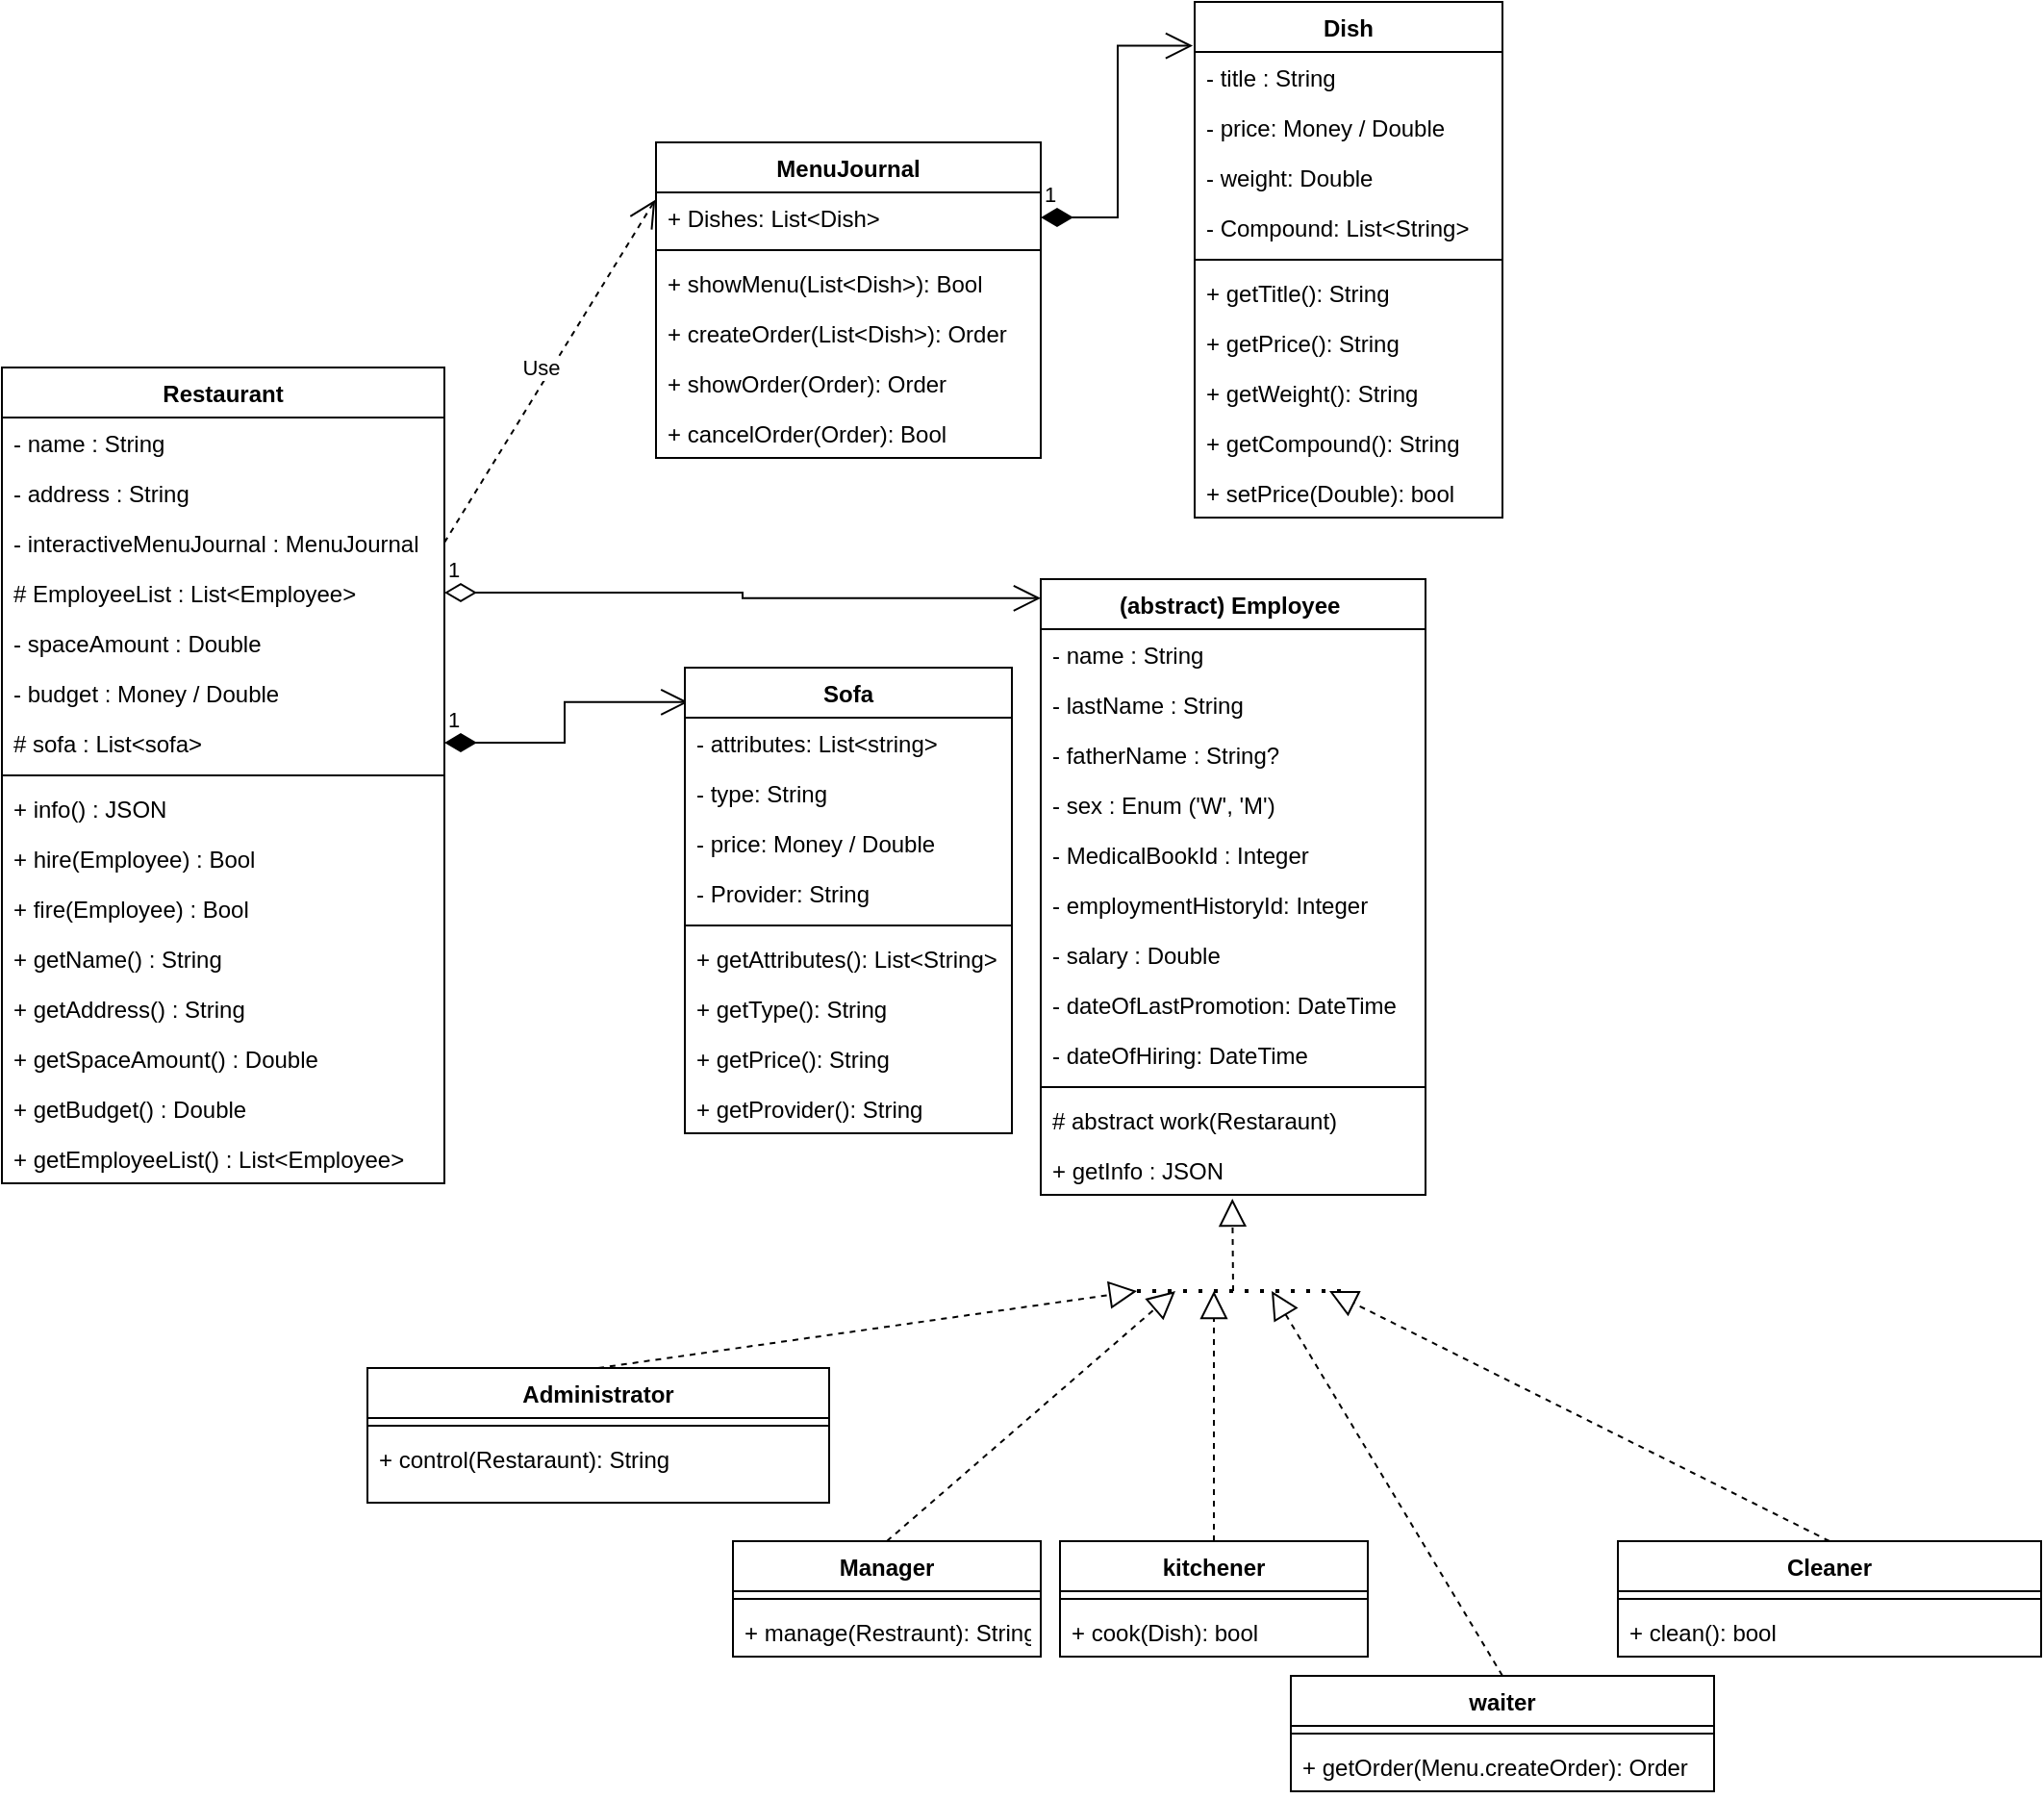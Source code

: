 <mxfile version="18.1.3" type="github">
  <diagram name="Page-1" id="6133507b-19e7-1e82-6fc7-422aa6c4b21f">
    <mxGraphModel dx="1811" dy="1670" grid="1" gridSize="10" guides="1" tooltips="1" connect="1" arrows="1" fold="1" page="1" pageScale="1" pageWidth="1100" pageHeight="850" background="none" math="0" shadow="0">
      <root>
        <mxCell id="0" />
        <mxCell id="1" parent="0" />
        <mxCell id="EWzgtHNIqCjKyDT8iKHj-1" value="Restaurant" style="swimlane;fontStyle=1;align=center;verticalAlign=top;childLayout=stackLayout;horizontal=1;startSize=26;horizontalStack=0;resizeParent=1;resizeParentMax=0;resizeLast=0;collapsible=1;marginBottom=0;" vertex="1" parent="1">
          <mxGeometry x="130" y="140" width="230" height="424" as="geometry" />
        </mxCell>
        <mxCell id="EWzgtHNIqCjKyDT8iKHj-2" value="- name : String" style="text;strokeColor=none;fillColor=none;align=left;verticalAlign=top;spacingLeft=4;spacingRight=4;overflow=hidden;rotatable=0;points=[[0,0.5],[1,0.5]];portConstraint=eastwest;" vertex="1" parent="EWzgtHNIqCjKyDT8iKHj-1">
          <mxGeometry y="26" width="230" height="26" as="geometry" />
        </mxCell>
        <mxCell id="EWzgtHNIqCjKyDT8iKHj-5" value="- address : String" style="text;strokeColor=none;fillColor=none;align=left;verticalAlign=top;spacingLeft=4;spacingRight=4;overflow=hidden;rotatable=0;points=[[0,0.5],[1,0.5]];portConstraint=eastwest;" vertex="1" parent="EWzgtHNIqCjKyDT8iKHj-1">
          <mxGeometry y="52" width="230" height="26" as="geometry" />
        </mxCell>
        <mxCell id="EWzgtHNIqCjKyDT8iKHj-6" value="- interactiveMenuJournal : MenuJournal" style="text;strokeColor=none;fillColor=none;align=left;verticalAlign=top;spacingLeft=4;spacingRight=4;overflow=hidden;rotatable=0;points=[[0,0.5],[1,0.5]];portConstraint=eastwest;" vertex="1" parent="EWzgtHNIqCjKyDT8iKHj-1">
          <mxGeometry y="78" width="230" height="26" as="geometry" />
        </mxCell>
        <mxCell id="EWzgtHNIqCjKyDT8iKHj-7" value="# EmployeeList : List&lt;Employee&gt;" style="text;strokeColor=none;fillColor=none;align=left;verticalAlign=top;spacingLeft=4;spacingRight=4;overflow=hidden;rotatable=0;points=[[0,0.5],[1,0.5]];portConstraint=eastwest;" vertex="1" parent="EWzgtHNIqCjKyDT8iKHj-1">
          <mxGeometry y="104" width="230" height="26" as="geometry" />
        </mxCell>
        <mxCell id="EWzgtHNIqCjKyDT8iKHj-8" value="- spaceAmount : Double" style="text;strokeColor=none;fillColor=none;align=left;verticalAlign=top;spacingLeft=4;spacingRight=4;overflow=hidden;rotatable=0;points=[[0,0.5],[1,0.5]];portConstraint=eastwest;" vertex="1" parent="EWzgtHNIqCjKyDT8iKHj-1">
          <mxGeometry y="130" width="230" height="26" as="geometry" />
        </mxCell>
        <mxCell id="EWzgtHNIqCjKyDT8iKHj-143" value="- budget : Money / Double" style="text;strokeColor=none;fillColor=none;align=left;verticalAlign=top;spacingLeft=4;spacingRight=4;overflow=hidden;rotatable=0;points=[[0,0.5],[1,0.5]];portConstraint=eastwest;" vertex="1" parent="EWzgtHNIqCjKyDT8iKHj-1">
          <mxGeometry y="156" width="230" height="26" as="geometry" />
        </mxCell>
        <mxCell id="EWzgtHNIqCjKyDT8iKHj-9" value="# sofa : List&lt;sofa&gt;" style="text;strokeColor=none;fillColor=none;align=left;verticalAlign=top;spacingLeft=4;spacingRight=4;overflow=hidden;rotatable=0;points=[[0,0.5],[1,0.5]];portConstraint=eastwest;" vertex="1" parent="EWzgtHNIqCjKyDT8iKHj-1">
          <mxGeometry y="182" width="230" height="26" as="geometry" />
        </mxCell>
        <mxCell id="EWzgtHNIqCjKyDT8iKHj-3" value="" style="line;strokeWidth=1;fillColor=none;align=left;verticalAlign=middle;spacingTop=-1;spacingLeft=3;spacingRight=3;rotatable=0;labelPosition=right;points=[];portConstraint=eastwest;" vertex="1" parent="EWzgtHNIqCjKyDT8iKHj-1">
          <mxGeometry y="208" width="230" height="8" as="geometry" />
        </mxCell>
        <mxCell id="EWzgtHNIqCjKyDT8iKHj-4" value="+ info() : JSON" style="text;strokeColor=none;fillColor=none;align=left;verticalAlign=top;spacingLeft=4;spacingRight=4;overflow=hidden;rotatable=0;points=[[0,0.5],[1,0.5]];portConstraint=eastwest;" vertex="1" parent="EWzgtHNIqCjKyDT8iKHj-1">
          <mxGeometry y="216" width="230" height="26" as="geometry" />
        </mxCell>
        <mxCell id="EWzgtHNIqCjKyDT8iKHj-10" value="+ hire(Employee) : Bool" style="text;strokeColor=none;fillColor=none;align=left;verticalAlign=top;spacingLeft=4;spacingRight=4;overflow=hidden;rotatable=0;points=[[0,0.5],[1,0.5]];portConstraint=eastwest;" vertex="1" parent="EWzgtHNIqCjKyDT8iKHj-1">
          <mxGeometry y="242" width="230" height="26" as="geometry" />
        </mxCell>
        <mxCell id="EWzgtHNIqCjKyDT8iKHj-11" value="+ fire(Employee) : Bool" style="text;strokeColor=none;fillColor=none;align=left;verticalAlign=top;spacingLeft=4;spacingRight=4;overflow=hidden;rotatable=0;points=[[0,0.5],[1,0.5]];portConstraint=eastwest;" vertex="1" parent="EWzgtHNIqCjKyDT8iKHj-1">
          <mxGeometry y="268" width="230" height="26" as="geometry" />
        </mxCell>
        <mxCell id="EWzgtHNIqCjKyDT8iKHj-41" value="+ getName() : String" style="text;strokeColor=none;fillColor=none;align=left;verticalAlign=top;spacingLeft=4;spacingRight=4;overflow=hidden;rotatable=0;points=[[0,0.5],[1,0.5]];portConstraint=eastwest;" vertex="1" parent="EWzgtHNIqCjKyDT8iKHj-1">
          <mxGeometry y="294" width="230" height="26" as="geometry" />
        </mxCell>
        <mxCell id="EWzgtHNIqCjKyDT8iKHj-42" value="+ getAddress() : String" style="text;strokeColor=none;fillColor=none;align=left;verticalAlign=top;spacingLeft=4;spacingRight=4;overflow=hidden;rotatable=0;points=[[0,0.5],[1,0.5]];portConstraint=eastwest;" vertex="1" parent="EWzgtHNIqCjKyDT8iKHj-1">
          <mxGeometry y="320" width="230" height="26" as="geometry" />
        </mxCell>
        <mxCell id="EWzgtHNIqCjKyDT8iKHj-43" value="+ getSpaceAmount() : Double" style="text;strokeColor=none;fillColor=none;align=left;verticalAlign=top;spacingLeft=4;spacingRight=4;overflow=hidden;rotatable=0;points=[[0,0.5],[1,0.5]];portConstraint=eastwest;" vertex="1" parent="EWzgtHNIqCjKyDT8iKHj-1">
          <mxGeometry y="346" width="230" height="26" as="geometry" />
        </mxCell>
        <mxCell id="EWzgtHNIqCjKyDT8iKHj-144" value="+ getBudget() : Double" style="text;strokeColor=none;fillColor=none;align=left;verticalAlign=top;spacingLeft=4;spacingRight=4;overflow=hidden;rotatable=0;points=[[0,0.5],[1,0.5]];portConstraint=eastwest;" vertex="1" parent="EWzgtHNIqCjKyDT8iKHj-1">
          <mxGeometry y="372" width="230" height="26" as="geometry" />
        </mxCell>
        <mxCell id="EWzgtHNIqCjKyDT8iKHj-145" value="+ getEmployeeList() : List&lt;Employee&gt;" style="text;strokeColor=none;fillColor=none;align=left;verticalAlign=top;spacingLeft=4;spacingRight=4;overflow=hidden;rotatable=0;points=[[0,0.5],[1,0.5]];portConstraint=eastwest;" vertex="1" parent="EWzgtHNIqCjKyDT8iKHj-1">
          <mxGeometry y="398" width="230" height="26" as="geometry" />
        </mxCell>
        <mxCell id="EWzgtHNIqCjKyDT8iKHj-14" value="1" style="endArrow=open;html=1;endSize=12;startArrow=diamondThin;startSize=14;startFill=1;edgeStyle=orthogonalEdgeStyle;align=left;verticalAlign=bottom;rounded=0;exitX=1;exitY=0.5;exitDx=0;exitDy=0;entryX=0.01;entryY=0.074;entryDx=0;entryDy=0;entryPerimeter=0;" edge="1" parent="1" source="EWzgtHNIqCjKyDT8iKHj-9" target="EWzgtHNIqCjKyDT8iKHj-62">
          <mxGeometry x="-1" y="3" relative="1" as="geometry">
            <mxPoint x="470" y="340" as="sourcePoint" />
            <mxPoint x="489.72" y="345.86" as="targetPoint" />
          </mxGeometry>
        </mxCell>
        <mxCell id="EWzgtHNIqCjKyDT8iKHj-21" value="Use" style="endArrow=open;endSize=12;dashed=1;html=1;rounded=0;exitX=1;exitY=0.5;exitDx=0;exitDy=0;entryX=-0.002;entryY=0.182;entryDx=0;entryDy=0;entryPerimeter=0;" edge="1" parent="1" source="EWzgtHNIqCjKyDT8iKHj-6" target="EWzgtHNIqCjKyDT8iKHj-22">
          <mxGeometry x="-0.008" y="5" width="160" relative="1" as="geometry">
            <mxPoint x="470" y="340" as="sourcePoint" />
            <mxPoint x="610" y="170" as="targetPoint" />
            <mxPoint as="offset" />
          </mxGeometry>
        </mxCell>
        <mxCell id="EWzgtHNIqCjKyDT8iKHj-22" value="MenuJournal" style="swimlane;fontStyle=1;align=center;verticalAlign=top;childLayout=stackLayout;horizontal=1;startSize=26;horizontalStack=0;resizeParent=1;resizeParentMax=0;resizeLast=0;collapsible=1;marginBottom=0;" vertex="1" parent="1">
          <mxGeometry x="470" y="23" width="200" height="164" as="geometry" />
        </mxCell>
        <mxCell id="EWzgtHNIqCjKyDT8iKHj-23" value="+ Dishes: List&lt;Dish&gt;" style="text;strokeColor=none;fillColor=none;align=left;verticalAlign=top;spacingLeft=4;spacingRight=4;overflow=hidden;rotatable=0;points=[[0,0.5],[1,0.5]];portConstraint=eastwest;" vertex="1" parent="EWzgtHNIqCjKyDT8iKHj-22">
          <mxGeometry y="26" width="200" height="26" as="geometry" />
        </mxCell>
        <mxCell id="EWzgtHNIqCjKyDT8iKHj-24" value="" style="line;strokeWidth=1;fillColor=none;align=left;verticalAlign=middle;spacingTop=-1;spacingLeft=3;spacingRight=3;rotatable=0;labelPosition=right;points=[];portConstraint=eastwest;" vertex="1" parent="EWzgtHNIqCjKyDT8iKHj-22">
          <mxGeometry y="52" width="200" height="8" as="geometry" />
        </mxCell>
        <mxCell id="EWzgtHNIqCjKyDT8iKHj-25" value="+ showMenu(List&lt;Dish&gt;): Bool" style="text;strokeColor=none;fillColor=none;align=left;verticalAlign=top;spacingLeft=4;spacingRight=4;overflow=hidden;rotatable=0;points=[[0,0.5],[1,0.5]];portConstraint=eastwest;" vertex="1" parent="EWzgtHNIqCjKyDT8iKHj-22">
          <mxGeometry y="60" width="200" height="26" as="geometry" />
        </mxCell>
        <mxCell id="EWzgtHNIqCjKyDT8iKHj-33" value="+ createOrder(List&lt;Dish&gt;): Order" style="text;strokeColor=none;fillColor=none;align=left;verticalAlign=top;spacingLeft=4;spacingRight=4;overflow=hidden;rotatable=0;points=[[0,0.5],[1,0.5]];portConstraint=eastwest;" vertex="1" parent="EWzgtHNIqCjKyDT8iKHj-22">
          <mxGeometry y="86" width="200" height="26" as="geometry" />
        </mxCell>
        <mxCell id="EWzgtHNIqCjKyDT8iKHj-34" value="+ showOrder(Order): Order" style="text;strokeColor=none;fillColor=none;align=left;verticalAlign=top;spacingLeft=4;spacingRight=4;overflow=hidden;rotatable=0;points=[[0,0.5],[1,0.5]];portConstraint=eastwest;" vertex="1" parent="EWzgtHNIqCjKyDT8iKHj-22">
          <mxGeometry y="112" width="200" height="26" as="geometry" />
        </mxCell>
        <mxCell id="EWzgtHNIqCjKyDT8iKHj-35" value="+ cancelOrder(Order): Bool" style="text;strokeColor=none;fillColor=none;align=left;verticalAlign=top;spacingLeft=4;spacingRight=4;overflow=hidden;rotatable=0;points=[[0,0.5],[1,0.5]];portConstraint=eastwest;" vertex="1" parent="EWzgtHNIqCjKyDT8iKHj-22">
          <mxGeometry y="138" width="200" height="26" as="geometry" />
        </mxCell>
        <mxCell id="EWzgtHNIqCjKyDT8iKHj-31" value="1" style="endArrow=open;html=1;endSize=12;startArrow=diamondThin;startSize=14;startFill=1;edgeStyle=orthogonalEdgeStyle;align=left;verticalAlign=bottom;rounded=0;exitX=1;exitY=0.5;exitDx=0;exitDy=0;entryX=-0.006;entryY=0.085;entryDx=0;entryDy=0;entryPerimeter=0;" edge="1" parent="1" source="EWzgtHNIqCjKyDT8iKHj-23" target="EWzgtHNIqCjKyDT8iKHj-47">
          <mxGeometry x="-1" y="3" relative="1" as="geometry">
            <mxPoint x="470" y="340" as="sourcePoint" />
            <mxPoint x="797.62" y="64.024" as="targetPoint" />
          </mxGeometry>
        </mxCell>
        <mxCell id="EWzgtHNIqCjKyDT8iKHj-47" value="Dish" style="swimlane;fontStyle=1;align=center;verticalAlign=top;childLayout=stackLayout;horizontal=1;startSize=26;horizontalStack=0;resizeParent=1;resizeParentMax=0;resizeLast=0;collapsible=1;marginBottom=0;" vertex="1" parent="1">
          <mxGeometry x="750" y="-50" width="160" height="268" as="geometry" />
        </mxCell>
        <mxCell id="EWzgtHNIqCjKyDT8iKHj-48" value="- title : String" style="text;strokeColor=none;fillColor=none;align=left;verticalAlign=top;spacingLeft=4;spacingRight=4;overflow=hidden;rotatable=0;points=[[0,0.5],[1,0.5]];portConstraint=eastwest;" vertex="1" parent="EWzgtHNIqCjKyDT8iKHj-47">
          <mxGeometry y="26" width="160" height="26" as="geometry" />
        </mxCell>
        <mxCell id="EWzgtHNIqCjKyDT8iKHj-51" value="- price: Money / Double" style="text;strokeColor=none;fillColor=none;align=left;verticalAlign=top;spacingLeft=4;spacingRight=4;overflow=hidden;rotatable=0;points=[[0,0.5],[1,0.5]];portConstraint=eastwest;" vertex="1" parent="EWzgtHNIqCjKyDT8iKHj-47">
          <mxGeometry y="52" width="160" height="26" as="geometry" />
        </mxCell>
        <mxCell id="EWzgtHNIqCjKyDT8iKHj-52" value="- weight: Double" style="text;strokeColor=none;fillColor=none;align=left;verticalAlign=top;spacingLeft=4;spacingRight=4;overflow=hidden;rotatable=0;points=[[0,0.5],[1,0.5]];portConstraint=eastwest;" vertex="1" parent="EWzgtHNIqCjKyDT8iKHj-47">
          <mxGeometry y="78" width="160" height="26" as="geometry" />
        </mxCell>
        <mxCell id="EWzgtHNIqCjKyDT8iKHj-53" value="- Compound: List&lt;String&gt;" style="text;strokeColor=none;fillColor=none;align=left;verticalAlign=top;spacingLeft=4;spacingRight=4;overflow=hidden;rotatable=0;points=[[0,0.5],[1,0.5]];portConstraint=eastwest;" vertex="1" parent="EWzgtHNIqCjKyDT8iKHj-47">
          <mxGeometry y="104" width="160" height="26" as="geometry" />
        </mxCell>
        <mxCell id="EWzgtHNIqCjKyDT8iKHj-49" value="" style="line;strokeWidth=1;fillColor=none;align=left;verticalAlign=middle;spacingTop=-1;spacingLeft=3;spacingRight=3;rotatable=0;labelPosition=right;points=[];portConstraint=eastwest;" vertex="1" parent="EWzgtHNIqCjKyDT8iKHj-47">
          <mxGeometry y="130" width="160" height="8" as="geometry" />
        </mxCell>
        <mxCell id="EWzgtHNIqCjKyDT8iKHj-50" value="+ getTitle(): String" style="text;strokeColor=none;fillColor=none;align=left;verticalAlign=top;spacingLeft=4;spacingRight=4;overflow=hidden;rotatable=0;points=[[0,0.5],[1,0.5]];portConstraint=eastwest;" vertex="1" parent="EWzgtHNIqCjKyDT8iKHj-47">
          <mxGeometry y="138" width="160" height="26" as="geometry" />
        </mxCell>
        <mxCell id="EWzgtHNIqCjKyDT8iKHj-54" value="+ getPrice(): String" style="text;strokeColor=none;fillColor=none;align=left;verticalAlign=top;spacingLeft=4;spacingRight=4;overflow=hidden;rotatable=0;points=[[0,0.5],[1,0.5]];portConstraint=eastwest;" vertex="1" parent="EWzgtHNIqCjKyDT8iKHj-47">
          <mxGeometry y="164" width="160" height="26" as="geometry" />
        </mxCell>
        <mxCell id="EWzgtHNIqCjKyDT8iKHj-56" value="+ getWeight(): String" style="text;strokeColor=none;fillColor=none;align=left;verticalAlign=top;spacingLeft=4;spacingRight=4;overflow=hidden;rotatable=0;points=[[0,0.5],[1,0.5]];portConstraint=eastwest;" vertex="1" parent="EWzgtHNIqCjKyDT8iKHj-47">
          <mxGeometry y="190" width="160" height="26" as="geometry" />
        </mxCell>
        <mxCell id="EWzgtHNIqCjKyDT8iKHj-57" value="+ getCompound(): String" style="text;strokeColor=none;fillColor=none;align=left;verticalAlign=top;spacingLeft=4;spacingRight=4;overflow=hidden;rotatable=0;points=[[0,0.5],[1,0.5]];portConstraint=eastwest;" vertex="1" parent="EWzgtHNIqCjKyDT8iKHj-47">
          <mxGeometry y="216" width="160" height="26" as="geometry" />
        </mxCell>
        <mxCell id="EWzgtHNIqCjKyDT8iKHj-55" value="+ setPrice(Double): bool" style="text;strokeColor=none;fillColor=none;align=left;verticalAlign=top;spacingLeft=4;spacingRight=4;overflow=hidden;rotatable=0;points=[[0,0.5],[1,0.5]];portConstraint=eastwest;" vertex="1" parent="EWzgtHNIqCjKyDT8iKHj-47">
          <mxGeometry y="242" width="160" height="26" as="geometry" />
        </mxCell>
        <mxCell id="EWzgtHNIqCjKyDT8iKHj-62" value="Sofa" style="swimlane;fontStyle=1;align=center;verticalAlign=top;childLayout=stackLayout;horizontal=1;startSize=26;horizontalStack=0;resizeParent=1;resizeParentMax=0;resizeLast=0;collapsible=1;marginBottom=0;" vertex="1" parent="1">
          <mxGeometry x="485" y="296" width="170" height="242" as="geometry" />
        </mxCell>
        <mxCell id="EWzgtHNIqCjKyDT8iKHj-63" value="- attributes: List&lt;string&gt;" style="text;strokeColor=none;fillColor=none;align=left;verticalAlign=top;spacingLeft=4;spacingRight=4;overflow=hidden;rotatable=0;points=[[0,0.5],[1,0.5]];portConstraint=eastwest;" vertex="1" parent="EWzgtHNIqCjKyDT8iKHj-62">
          <mxGeometry y="26" width="170" height="26" as="geometry" />
        </mxCell>
        <mxCell id="EWzgtHNIqCjKyDT8iKHj-71" value="- type: String" style="text;strokeColor=none;fillColor=none;align=left;verticalAlign=top;spacingLeft=4;spacingRight=4;overflow=hidden;rotatable=0;points=[[0,0.5],[1,0.5]];portConstraint=eastwest;" vertex="1" parent="EWzgtHNIqCjKyDT8iKHj-62">
          <mxGeometry y="52" width="170" height="26" as="geometry" />
        </mxCell>
        <mxCell id="EWzgtHNIqCjKyDT8iKHj-72" value="- price: Money / Double" style="text;strokeColor=none;fillColor=none;align=left;verticalAlign=top;spacingLeft=4;spacingRight=4;overflow=hidden;rotatable=0;points=[[0,0.5],[1,0.5]];portConstraint=eastwest;" vertex="1" parent="EWzgtHNIqCjKyDT8iKHj-62">
          <mxGeometry y="78" width="170" height="26" as="geometry" />
        </mxCell>
        <mxCell id="EWzgtHNIqCjKyDT8iKHj-73" value="- Provider: String" style="text;strokeColor=none;fillColor=none;align=left;verticalAlign=top;spacingLeft=4;spacingRight=4;overflow=hidden;rotatable=0;points=[[0,0.5],[1,0.5]];portConstraint=eastwest;" vertex="1" parent="EWzgtHNIqCjKyDT8iKHj-62">
          <mxGeometry y="104" width="170" height="26" as="geometry" />
        </mxCell>
        <mxCell id="EWzgtHNIqCjKyDT8iKHj-64" value="" style="line;strokeWidth=1;fillColor=none;align=left;verticalAlign=middle;spacingTop=-1;spacingLeft=3;spacingRight=3;rotatable=0;labelPosition=right;points=[];portConstraint=eastwest;" vertex="1" parent="EWzgtHNIqCjKyDT8iKHj-62">
          <mxGeometry y="130" width="170" height="8" as="geometry" />
        </mxCell>
        <mxCell id="EWzgtHNIqCjKyDT8iKHj-65" value="+ getAttributes(): List&lt;String&gt;" style="text;strokeColor=none;fillColor=none;align=left;verticalAlign=top;spacingLeft=4;spacingRight=4;overflow=hidden;rotatable=0;points=[[0,0.5],[1,0.5]];portConstraint=eastwest;" vertex="1" parent="EWzgtHNIqCjKyDT8iKHj-62">
          <mxGeometry y="138" width="170" height="26" as="geometry" />
        </mxCell>
        <mxCell id="EWzgtHNIqCjKyDT8iKHj-70" value="+ getType(): String" style="text;strokeColor=none;fillColor=none;align=left;verticalAlign=top;spacingLeft=4;spacingRight=4;overflow=hidden;rotatable=0;points=[[0,0.5],[1,0.5]];portConstraint=eastwest;" vertex="1" parent="EWzgtHNIqCjKyDT8iKHj-62">
          <mxGeometry y="164" width="170" height="26" as="geometry" />
        </mxCell>
        <mxCell id="EWzgtHNIqCjKyDT8iKHj-74" value="+ getPrice(): String" style="text;strokeColor=none;fillColor=none;align=left;verticalAlign=top;spacingLeft=4;spacingRight=4;overflow=hidden;rotatable=0;points=[[0,0.5],[1,0.5]];portConstraint=eastwest;" vertex="1" parent="EWzgtHNIqCjKyDT8iKHj-62">
          <mxGeometry y="190" width="170" height="26" as="geometry" />
        </mxCell>
        <mxCell id="EWzgtHNIqCjKyDT8iKHj-75" value="+ getProvider(): String" style="text;strokeColor=none;fillColor=none;align=left;verticalAlign=top;spacingLeft=4;spacingRight=4;overflow=hidden;rotatable=0;points=[[0,0.5],[1,0.5]];portConstraint=eastwest;" vertex="1" parent="EWzgtHNIqCjKyDT8iKHj-62">
          <mxGeometry y="216" width="170" height="26" as="geometry" />
        </mxCell>
        <mxCell id="EWzgtHNIqCjKyDT8iKHj-101" value="(abstract) Employee " style="swimlane;fontStyle=1;align=center;verticalAlign=top;childLayout=stackLayout;horizontal=1;startSize=26;horizontalStack=0;resizeParent=1;resizeParentMax=0;resizeLast=0;collapsible=1;marginBottom=0;" vertex="1" parent="1">
          <mxGeometry x="670" y="250" width="200" height="320" as="geometry" />
        </mxCell>
        <mxCell id="EWzgtHNIqCjKyDT8iKHj-102" value="- name : String" style="text;strokeColor=none;fillColor=none;align=left;verticalAlign=top;spacingLeft=4;spacingRight=4;overflow=hidden;rotatable=0;points=[[0,0.5],[1,0.5]];portConstraint=eastwest;" vertex="1" parent="EWzgtHNIqCjKyDT8iKHj-101">
          <mxGeometry y="26" width="200" height="26" as="geometry" />
        </mxCell>
        <mxCell id="EWzgtHNIqCjKyDT8iKHj-105" value="- lastName : String" style="text;strokeColor=none;fillColor=none;align=left;verticalAlign=top;spacingLeft=4;spacingRight=4;overflow=hidden;rotatable=0;points=[[0,0.5],[1,0.5]];portConstraint=eastwest;" vertex="1" parent="EWzgtHNIqCjKyDT8iKHj-101">
          <mxGeometry y="52" width="200" height="26" as="geometry" />
        </mxCell>
        <mxCell id="EWzgtHNIqCjKyDT8iKHj-106" value="- fatherName : String?" style="text;strokeColor=none;fillColor=none;align=left;verticalAlign=top;spacingLeft=4;spacingRight=4;overflow=hidden;rotatable=0;points=[[0,0.5],[1,0.5]];portConstraint=eastwest;" vertex="1" parent="EWzgtHNIqCjKyDT8iKHj-101">
          <mxGeometry y="78" width="200" height="26" as="geometry" />
        </mxCell>
        <mxCell id="EWzgtHNIqCjKyDT8iKHj-110" value="- sex : Enum (&#39;W&#39;, &#39;M&#39;)" style="text;strokeColor=none;fillColor=none;align=left;verticalAlign=top;spacingLeft=4;spacingRight=4;overflow=hidden;rotatable=0;points=[[0,0.5],[1,0.5]];portConstraint=eastwest;" vertex="1" parent="EWzgtHNIqCjKyDT8iKHj-101">
          <mxGeometry y="104" width="200" height="26" as="geometry" />
        </mxCell>
        <mxCell id="EWzgtHNIqCjKyDT8iKHj-107" value="- MedicalBookId : Integer" style="text;strokeColor=none;fillColor=none;align=left;verticalAlign=top;spacingLeft=4;spacingRight=4;overflow=hidden;rotatable=0;points=[[0,0.5],[1,0.5]];portConstraint=eastwest;" vertex="1" parent="EWzgtHNIqCjKyDT8iKHj-101">
          <mxGeometry y="130" width="200" height="26" as="geometry" />
        </mxCell>
        <mxCell id="EWzgtHNIqCjKyDT8iKHj-108" value="- employmentHistoryId: Integer" style="text;strokeColor=none;fillColor=none;align=left;verticalAlign=top;spacingLeft=4;spacingRight=4;overflow=hidden;rotatable=0;points=[[0,0.5],[1,0.5]];portConstraint=eastwest;" vertex="1" parent="EWzgtHNIqCjKyDT8iKHj-101">
          <mxGeometry y="156" width="200" height="26" as="geometry" />
        </mxCell>
        <mxCell id="EWzgtHNIqCjKyDT8iKHj-109" value="- salary : Double" style="text;strokeColor=none;fillColor=none;align=left;verticalAlign=top;spacingLeft=4;spacingRight=4;overflow=hidden;rotatable=0;points=[[0,0.5],[1,0.5]];portConstraint=eastwest;" vertex="1" parent="EWzgtHNIqCjKyDT8iKHj-101">
          <mxGeometry y="182" width="200" height="26" as="geometry" />
        </mxCell>
        <mxCell id="EWzgtHNIqCjKyDT8iKHj-111" value="- dateOfLastPromotion: DateTime" style="text;strokeColor=none;fillColor=none;align=left;verticalAlign=top;spacingLeft=4;spacingRight=4;overflow=hidden;rotatable=0;points=[[0,0.5],[1,0.5]];portConstraint=eastwest;" vertex="1" parent="EWzgtHNIqCjKyDT8iKHj-101">
          <mxGeometry y="208" width="200" height="26" as="geometry" />
        </mxCell>
        <mxCell id="EWzgtHNIqCjKyDT8iKHj-112" value="- dateOfHiring: DateTime" style="text;strokeColor=none;fillColor=none;align=left;verticalAlign=top;spacingLeft=4;spacingRight=4;overflow=hidden;rotatable=0;points=[[0,0.5],[1,0.5]];portConstraint=eastwest;" vertex="1" parent="EWzgtHNIqCjKyDT8iKHj-101">
          <mxGeometry y="234" width="200" height="26" as="geometry" />
        </mxCell>
        <mxCell id="EWzgtHNIqCjKyDT8iKHj-103" value="" style="line;strokeWidth=1;fillColor=none;align=left;verticalAlign=middle;spacingTop=-1;spacingLeft=3;spacingRight=3;rotatable=0;labelPosition=right;points=[];portConstraint=eastwest;" vertex="1" parent="EWzgtHNIqCjKyDT8iKHj-101">
          <mxGeometry y="260" width="200" height="8" as="geometry" />
        </mxCell>
        <mxCell id="EWzgtHNIqCjKyDT8iKHj-104" value="# abstract work(Restaraunt)" style="text;strokeColor=none;fillColor=none;align=left;verticalAlign=top;spacingLeft=4;spacingRight=4;overflow=hidden;rotatable=0;points=[[0,0.5],[1,0.5]];portConstraint=eastwest;" vertex="1" parent="EWzgtHNIqCjKyDT8iKHj-101">
          <mxGeometry y="268" width="200" height="26" as="geometry" />
        </mxCell>
        <mxCell id="EWzgtHNIqCjKyDT8iKHj-113" value="+ getInfo : JSON" style="text;strokeColor=none;fillColor=none;align=left;verticalAlign=top;spacingLeft=4;spacingRight=4;overflow=hidden;rotatable=0;points=[[0,0.5],[1,0.5]];portConstraint=eastwest;" vertex="1" parent="EWzgtHNIqCjKyDT8iKHj-101">
          <mxGeometry y="294" width="200" height="26" as="geometry" />
        </mxCell>
        <mxCell id="EWzgtHNIqCjKyDT8iKHj-114" value="1" style="endArrow=open;html=1;endSize=12;startArrow=diamondThin;startSize=14;startFill=0;edgeStyle=orthogonalEdgeStyle;align=left;verticalAlign=bottom;rounded=0;exitX=1;exitY=0.5;exitDx=0;exitDy=0;entryX=0;entryY=0.031;entryDx=0;entryDy=0;entryPerimeter=0;" edge="1" parent="1" source="EWzgtHNIqCjKyDT8iKHj-7" target="EWzgtHNIqCjKyDT8iKHj-101">
          <mxGeometry x="-1" y="3" relative="1" as="geometry">
            <mxPoint x="520" y="460" as="sourcePoint" />
            <mxPoint x="600" y="290" as="targetPoint" />
          </mxGeometry>
        </mxCell>
        <mxCell id="EWzgtHNIqCjKyDT8iKHj-130" value="" style="endArrow=block;dashed=1;endFill=0;endSize=12;html=1;rounded=0;entryX=0.498;entryY=1.077;entryDx=0;entryDy=0;entryPerimeter=0;" edge="1" parent="1" target="EWzgtHNIqCjKyDT8iKHj-113">
          <mxGeometry width="160" relative="1" as="geometry">
            <mxPoint x="770" y="620" as="sourcePoint" />
            <mxPoint x="680" y="630" as="targetPoint" />
          </mxGeometry>
        </mxCell>
        <mxCell id="EWzgtHNIqCjKyDT8iKHj-132" value="Administrator" style="swimlane;fontStyle=1;align=center;verticalAlign=top;childLayout=stackLayout;horizontal=1;startSize=26;horizontalStack=0;resizeParent=1;resizeParentMax=0;resizeLast=0;collapsible=1;marginBottom=0;" vertex="1" parent="1">
          <mxGeometry x="320" y="660" width="240" height="70" as="geometry" />
        </mxCell>
        <mxCell id="EWzgtHNIqCjKyDT8iKHj-134" value="" style="line;strokeWidth=1;fillColor=none;align=left;verticalAlign=middle;spacingTop=-1;spacingLeft=3;spacingRight=3;rotatable=0;labelPosition=right;points=[];portConstraint=eastwest;" vertex="1" parent="EWzgtHNIqCjKyDT8iKHj-132">
          <mxGeometry y="26" width="240" height="8" as="geometry" />
        </mxCell>
        <mxCell id="EWzgtHNIqCjKyDT8iKHj-135" value="+ control(Restaraunt): String" style="text;strokeColor=none;fillColor=none;align=left;verticalAlign=top;spacingLeft=4;spacingRight=4;overflow=hidden;rotatable=0;points=[[0,0.5],[1,0.5]];portConstraint=eastwest;" vertex="1" parent="EWzgtHNIqCjKyDT8iKHj-132">
          <mxGeometry y="34" width="240" height="36" as="geometry" />
        </mxCell>
        <mxCell id="EWzgtHNIqCjKyDT8iKHj-137" value="" style="endArrow=none;dashed=1;html=1;dashPattern=1 3;strokeWidth=2;rounded=0;" edge="1" parent="1">
          <mxGeometry width="50" height="50" relative="1" as="geometry">
            <mxPoint x="720" y="620" as="sourcePoint" />
            <mxPoint x="830" y="620" as="targetPoint" />
          </mxGeometry>
        </mxCell>
        <mxCell id="EWzgtHNIqCjKyDT8iKHj-138" value="" style="endArrow=block;dashed=1;endFill=0;endSize=12;html=1;rounded=0;exitX=0.5;exitY=0;exitDx=0;exitDy=0;" edge="1" parent="1" source="EWzgtHNIqCjKyDT8iKHj-132">
          <mxGeometry width="160" relative="1" as="geometry">
            <mxPoint x="520" y="740" as="sourcePoint" />
            <mxPoint x="720" y="620" as="targetPoint" />
            <Array as="points" />
          </mxGeometry>
        </mxCell>
        <mxCell id="EWzgtHNIqCjKyDT8iKHj-139" value="Manager" style="swimlane;fontStyle=1;align=center;verticalAlign=top;childLayout=stackLayout;horizontal=1;startSize=26;horizontalStack=0;resizeParent=1;resizeParentMax=0;resizeLast=0;collapsible=1;marginBottom=0;" vertex="1" parent="1">
          <mxGeometry x="510" y="750" width="160" height="60" as="geometry" />
        </mxCell>
        <mxCell id="EWzgtHNIqCjKyDT8iKHj-140" value="" style="line;strokeWidth=1;fillColor=none;align=left;verticalAlign=middle;spacingTop=-1;spacingLeft=3;spacingRight=3;rotatable=0;labelPosition=right;points=[];portConstraint=eastwest;" vertex="1" parent="EWzgtHNIqCjKyDT8iKHj-139">
          <mxGeometry y="26" width="160" height="8" as="geometry" />
        </mxCell>
        <mxCell id="EWzgtHNIqCjKyDT8iKHj-141" value="+ manage(Restraunt): String" style="text;strokeColor=none;fillColor=none;align=left;verticalAlign=top;spacingLeft=4;spacingRight=4;overflow=hidden;rotatable=0;points=[[0,0.5],[1,0.5]];portConstraint=eastwest;" vertex="1" parent="EWzgtHNIqCjKyDT8iKHj-139">
          <mxGeometry y="34" width="160" height="26" as="geometry" />
        </mxCell>
        <mxCell id="EWzgtHNIqCjKyDT8iKHj-142" value="" style="endArrow=block;dashed=1;endFill=0;endSize=12;html=1;rounded=0;exitX=0.5;exitY=0;exitDx=0;exitDy=0;" edge="1" parent="1" source="EWzgtHNIqCjKyDT8iKHj-139">
          <mxGeometry width="160" relative="1" as="geometry">
            <mxPoint x="650" y="830" as="sourcePoint" />
            <mxPoint x="740" y="620" as="targetPoint" />
            <Array as="points" />
          </mxGeometry>
        </mxCell>
        <mxCell id="EWzgtHNIqCjKyDT8iKHj-146" value="kitchener" style="swimlane;fontStyle=1;align=center;verticalAlign=top;childLayout=stackLayout;horizontal=1;startSize=26;horizontalStack=0;resizeParent=1;resizeParentMax=0;resizeLast=0;collapsible=1;marginBottom=0;" vertex="1" parent="1">
          <mxGeometry x="680" y="750" width="160" height="60" as="geometry" />
        </mxCell>
        <mxCell id="EWzgtHNIqCjKyDT8iKHj-147" value="" style="line;strokeWidth=1;fillColor=none;align=left;verticalAlign=middle;spacingTop=-1;spacingLeft=3;spacingRight=3;rotatable=0;labelPosition=right;points=[];portConstraint=eastwest;" vertex="1" parent="EWzgtHNIqCjKyDT8iKHj-146">
          <mxGeometry y="26" width="160" height="8" as="geometry" />
        </mxCell>
        <mxCell id="EWzgtHNIqCjKyDT8iKHj-148" value="+ cook(Dish): bool" style="text;strokeColor=none;fillColor=none;align=left;verticalAlign=top;spacingLeft=4;spacingRight=4;overflow=hidden;rotatable=0;points=[[0,0.5],[1,0.5]];portConstraint=eastwest;" vertex="1" parent="EWzgtHNIqCjKyDT8iKHj-146">
          <mxGeometry y="34" width="160" height="26" as="geometry" />
        </mxCell>
        <mxCell id="EWzgtHNIqCjKyDT8iKHj-149" value="" style="endArrow=block;dashed=1;endFill=0;endSize=12;html=1;rounded=0;exitX=0.5;exitY=0;exitDx=0;exitDy=0;" edge="1" parent="1" source="EWzgtHNIqCjKyDT8iKHj-146">
          <mxGeometry width="160" relative="1" as="geometry">
            <mxPoint x="820" y="830" as="sourcePoint" />
            <mxPoint x="760" y="620" as="targetPoint" />
            <Array as="points" />
          </mxGeometry>
        </mxCell>
        <mxCell id="EWzgtHNIqCjKyDT8iKHj-150" value="waiter" style="swimlane;fontStyle=1;align=center;verticalAlign=top;childLayout=stackLayout;horizontal=1;startSize=26;horizontalStack=0;resizeParent=1;resizeParentMax=0;resizeLast=0;collapsible=1;marginBottom=0;" vertex="1" parent="1">
          <mxGeometry x="800" y="820" width="220" height="60" as="geometry" />
        </mxCell>
        <mxCell id="EWzgtHNIqCjKyDT8iKHj-151" value="" style="line;strokeWidth=1;fillColor=none;align=left;verticalAlign=middle;spacingTop=-1;spacingLeft=3;spacingRight=3;rotatable=0;labelPosition=right;points=[];portConstraint=eastwest;" vertex="1" parent="EWzgtHNIqCjKyDT8iKHj-150">
          <mxGeometry y="26" width="220" height="8" as="geometry" />
        </mxCell>
        <mxCell id="EWzgtHNIqCjKyDT8iKHj-152" value="+ getOrder(Menu.createOrder): Order" style="text;strokeColor=none;fillColor=none;align=left;verticalAlign=top;spacingLeft=4;spacingRight=4;overflow=hidden;rotatable=0;points=[[0,0.5],[1,0.5]];portConstraint=eastwest;" vertex="1" parent="EWzgtHNIqCjKyDT8iKHj-150">
          <mxGeometry y="34" width="220" height="26" as="geometry" />
        </mxCell>
        <mxCell id="EWzgtHNIqCjKyDT8iKHj-153" value="" style="endArrow=block;dashed=1;endFill=0;endSize=12;html=1;rounded=0;exitX=0.5;exitY=0;exitDx=0;exitDy=0;" edge="1" parent="1" source="EWzgtHNIqCjKyDT8iKHj-150">
          <mxGeometry width="160" relative="1" as="geometry">
            <mxPoint x="990" y="830" as="sourcePoint" />
            <mxPoint x="790" y="620" as="targetPoint" />
            <Array as="points" />
          </mxGeometry>
        </mxCell>
        <mxCell id="EWzgtHNIqCjKyDT8iKHj-154" value="Cleaner" style="swimlane;fontStyle=1;align=center;verticalAlign=top;childLayout=stackLayout;horizontal=1;startSize=26;horizontalStack=0;resizeParent=1;resizeParentMax=0;resizeLast=0;collapsible=1;marginBottom=0;" vertex="1" parent="1">
          <mxGeometry x="970" y="750" width="220" height="60" as="geometry" />
        </mxCell>
        <mxCell id="EWzgtHNIqCjKyDT8iKHj-155" value="" style="line;strokeWidth=1;fillColor=none;align=left;verticalAlign=middle;spacingTop=-1;spacingLeft=3;spacingRight=3;rotatable=0;labelPosition=right;points=[];portConstraint=eastwest;" vertex="1" parent="EWzgtHNIqCjKyDT8iKHj-154">
          <mxGeometry y="26" width="220" height="8" as="geometry" />
        </mxCell>
        <mxCell id="EWzgtHNIqCjKyDT8iKHj-156" value="+ clean(): bool" style="text;strokeColor=none;fillColor=none;align=left;verticalAlign=top;spacingLeft=4;spacingRight=4;overflow=hidden;rotatable=0;points=[[0,0.5],[1,0.5]];portConstraint=eastwest;" vertex="1" parent="EWzgtHNIqCjKyDT8iKHj-154">
          <mxGeometry y="34" width="220" height="26" as="geometry" />
        </mxCell>
        <mxCell id="EWzgtHNIqCjKyDT8iKHj-157" value="" style="endArrow=block;dashed=1;endFill=0;endSize=12;html=1;rounded=0;exitX=0.5;exitY=0;exitDx=0;exitDy=0;" edge="1" parent="1" source="EWzgtHNIqCjKyDT8iKHj-154">
          <mxGeometry width="160" relative="1" as="geometry">
            <mxPoint x="1160" y="760" as="sourcePoint" />
            <mxPoint x="820" y="620" as="targetPoint" />
            <Array as="points" />
          </mxGeometry>
        </mxCell>
      </root>
    </mxGraphModel>
  </diagram>
</mxfile>
